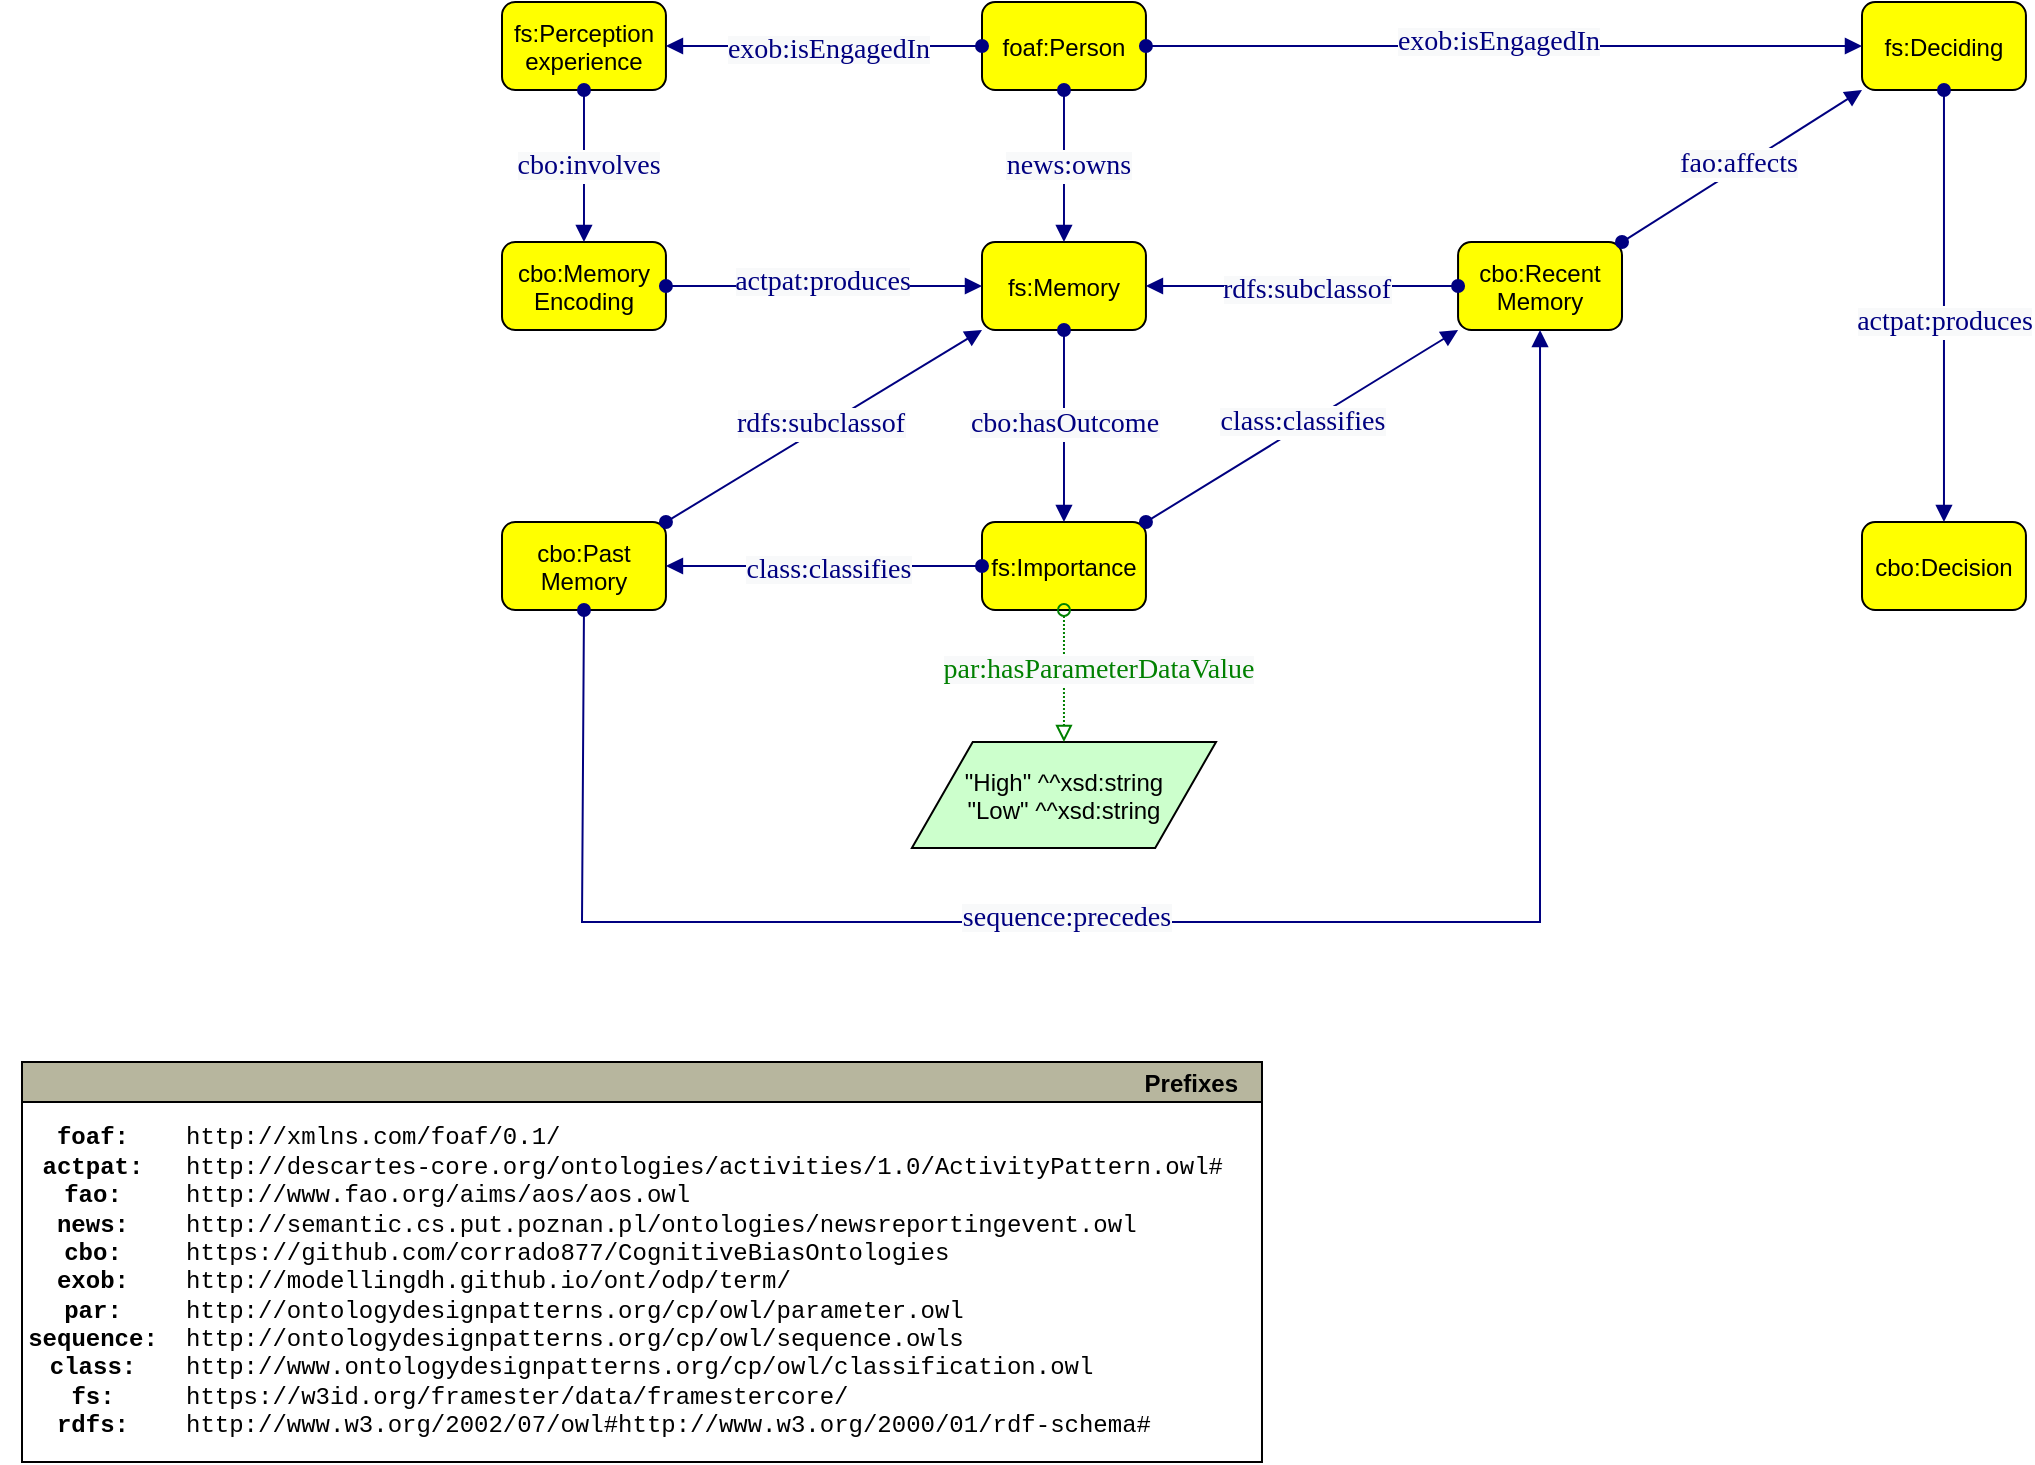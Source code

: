<mxfile version="23.1.6" type="device">
  <diagram name="Pagina-1" id="Qoa8plu6NF-_PzZokU5a">
    <mxGraphModel dx="1120" dy="434" grid="1" gridSize="10" guides="1" tooltips="1" connect="1" arrows="1" fold="1" page="1" pageScale="1" pageWidth="827" pageHeight="1169" math="0" shadow="0">
      <root>
        <mxCell id="0" />
        <mxCell id="1" parent="0" />
        <mxCell id="OBUHToqlX0FCcyiYSKW_-7" value="fs:Memory" style="graphMlID=n4;shape=rect;rounded=1;arcsize=30;fillColor=#ffff00;strokeColor=#000000;strokeWidth=1.0" parent="1" vertex="1">
          <mxGeometry x="520" y="340" width="81.968" height="44" as="geometry" />
        </mxCell>
        <mxCell id="OBUHToqlX0FCcyiYSKW_-12" value="foaf:Person" style="graphMlID=n4;shape=rect;rounded=1;arcsize=30;fillColor=#ffff00;strokeColor=#000000;strokeWidth=1.0" parent="1" vertex="1">
          <mxGeometry x="520" y="220" width="81.968" height="44" as="geometry" />
        </mxCell>
        <mxCell id="OBUHToqlX0FCcyiYSKW_-17" value="cbo:Recent&#xa;Memory" style="graphMlID=n4;shape=rect;rounded=1;arcsize=30;fillColor=#ffff00;strokeColor=#000000;strokeWidth=1.0" parent="1" vertex="1">
          <mxGeometry x="758.03" y="340" width="81.968" height="44" as="geometry" />
        </mxCell>
        <mxCell id="OBUHToqlX0FCcyiYSKW_-21" value="fs:Deciding" style="graphMlID=n4;shape=rect;rounded=1;arcsize=30;fillColor=#ffff00;strokeColor=#000000;strokeWidth=1.0" parent="1" vertex="1">
          <mxGeometry x="960" y="220" width="81.968" height="44" as="geometry" />
        </mxCell>
        <mxCell id="OBUHToqlX0FCcyiYSKW_-24" value="cbo:Decision" style="graphMlID=n4;shape=rect;rounded=1;arcsize=30;fillColor=#ffff00;strokeColor=#000000;strokeWidth=1.0" parent="1" vertex="1">
          <mxGeometry x="960" y="480" width="81.968" height="44" as="geometry" />
        </mxCell>
        <mxCell id="OBUHToqlX0FCcyiYSKW_-31" value="fs:Importance" style="graphMlID=n4;shape=rect;rounded=1;arcsize=30;fillColor=#ffff00;strokeColor=#000000;strokeWidth=1.0" parent="1" vertex="1">
          <mxGeometry x="520" y="480" width="81.968" height="44" as="geometry" />
        </mxCell>
        <mxCell id="OBUHToqlX0FCcyiYSKW_-42" value="fs:Perception&#xa;experience" style="graphMlID=n4;shape=rect;rounded=1;arcsize=30;fillColor=#ffff00;strokeColor=#000000;strokeWidth=1.0" parent="1" vertex="1">
          <mxGeometry x="280.002" y="220" width="81.968" height="44" as="geometry" />
        </mxCell>
        <mxCell id="OBUHToqlX0FCcyiYSKW_-44" value="cbo:Memory&#xa;Encoding" style="graphMlID=n4;shape=rect;rounded=1;arcsize=30;fillColor=#ffff00;strokeColor=#000000;strokeWidth=1.0" parent="1" vertex="1">
          <mxGeometry x="280" y="340" width="81.968" height="44" as="geometry" />
        </mxCell>
        <mxCell id="OBUHToqlX0FCcyiYSKW_-50" value="cbo:Past&#xa;Memory" style="graphMlID=n4;shape=rect;rounded=1;arcsize=30;fillColor=#ffff00;strokeColor=#000000;strokeWidth=1.0" parent="1" vertex="1">
          <mxGeometry x="280" y="480" width="81.968" height="44" as="geometry" />
        </mxCell>
        <mxCell id="711oS6TwsQ8YbBf1lQm6-1" value="&quot;High&quot; ^^xsd:string&#xa;&quot;Low&quot; ^^xsd:string" style="graphMlID=n6;shape=parallelogram;fillColor=#ccffcc;strokeColor=#000000;strokeWidth=1.0" vertex="1" parent="1">
          <mxGeometry x="484.95" y="590" width="152.06" height="53" as="geometry" />
        </mxCell>
        <mxCell id="711oS6TwsQ8YbBf1lQm6-6" value="" style="graphMlID=e0;rounded=0;endArrow=block;strokeColor=#000080;strokeWidth=1.0;startArrow=oval;startFill=1;endFill=1;exitX=1;exitY=0.5;exitDx=0;exitDy=0;entryX=0;entryY=0.5;entryDx=0;entryDy=0;" edge="1" parent="1" source="OBUHToqlX0FCcyiYSKW_-12" target="OBUHToqlX0FCcyiYSKW_-21">
          <mxGeometry relative="1" as="geometry">
            <mxPoint x="710" y="190.082" as="sourcePoint" />
            <mxPoint x="861" y="190" as="targetPoint" />
          </mxGeometry>
        </mxCell>
        <mxCell id="711oS6TwsQ8YbBf1lQm6-7" value="&lt;span style=&quot;color: rgb(0, 0, 128); font-family: dialog; background-color: rgb(248, 249, 250);&quot;&gt;&lt;font style=&quot;font-size: 14px;&quot;&gt;exob:isEngagedIn&lt;/font&gt;&lt;/span&gt;" style="text;html=1;align=center;verticalAlign=middle;resizable=0;points=[];labelBackgroundColor=#ffffff;" vertex="1" connectable="0" parent="711oS6TwsQ8YbBf1lQm6-6">
          <mxGeometry x="-0.017" y="2" relative="1" as="geometry">
            <mxPoint as="offset" />
          </mxGeometry>
        </mxCell>
        <mxCell id="711oS6TwsQ8YbBf1lQm6-8" value="" style="graphMlID=e0;rounded=0;endArrow=block;strokeColor=#000080;strokeWidth=1.0;startArrow=oval;startFill=1;endFill=1;exitX=0;exitY=0.5;exitDx=0;exitDy=0;entryX=1;entryY=0.5;entryDx=0;entryDy=0;" edge="1" parent="1" source="OBUHToqlX0FCcyiYSKW_-12" target="OBUHToqlX0FCcyiYSKW_-42">
          <mxGeometry relative="1" as="geometry">
            <mxPoint x="484.95" y="170.082" as="sourcePoint" />
            <mxPoint x="635.95" y="170" as="targetPoint" />
          </mxGeometry>
        </mxCell>
        <mxCell id="711oS6TwsQ8YbBf1lQm6-9" value="&lt;span style=&quot;color: rgb(0, 0, 128); font-family: dialog; background-color: rgb(248, 249, 250);&quot;&gt;&lt;font style=&quot;font-size: 14px;&quot;&gt;exob:isEngagedIn&lt;/font&gt;&lt;/span&gt;" style="text;html=1;align=center;verticalAlign=middle;resizable=0;points=[];labelBackgroundColor=#ffffff;" vertex="1" connectable="0" parent="711oS6TwsQ8YbBf1lQm6-8">
          <mxGeometry x="-0.017" y="2" relative="1" as="geometry">
            <mxPoint as="offset" />
          </mxGeometry>
        </mxCell>
        <mxCell id="711oS6TwsQ8YbBf1lQm6-11" value="" style="graphMlID=e0;rounded=0;endArrow=block;strokeColor=#000080;strokeWidth=1.0;startArrow=oval;startFill=1;endFill=1;exitX=0.5;exitY=1;exitDx=0;exitDy=0;entryX=0.5;entryY=0;entryDx=0;entryDy=0;" edge="1" parent="1" source="OBUHToqlX0FCcyiYSKW_-42" target="OBUHToqlX0FCcyiYSKW_-44">
          <mxGeometry relative="1" as="geometry">
            <mxPoint x="90" y="310.082" as="sourcePoint" />
            <mxPoint x="241" y="310" as="targetPoint" />
          </mxGeometry>
        </mxCell>
        <mxCell id="711oS6TwsQ8YbBf1lQm6-12" value="&lt;span style=&quot;color: rgb(0, 0, 128); font-family: dialog; background-color: rgb(248, 249, 250);&quot;&gt;&lt;font style=&quot;font-size: 14px;&quot;&gt;cbo:involves&lt;/font&gt;&lt;/span&gt;" style="text;html=1;align=center;verticalAlign=middle;resizable=0;points=[];labelBackgroundColor=#ffffff;" vertex="1" connectable="0" parent="711oS6TwsQ8YbBf1lQm6-11">
          <mxGeometry x="-0.017" y="2" relative="1" as="geometry">
            <mxPoint as="offset" />
          </mxGeometry>
        </mxCell>
        <mxCell id="711oS6TwsQ8YbBf1lQm6-13" value="" style="graphMlID=e0;rounded=0;endArrow=block;strokeColor=#000080;strokeWidth=1.0;startArrow=oval;startFill=1;endFill=1;exitX=0.5;exitY=1;exitDx=0;exitDy=0;entryX=0.5;entryY=0;entryDx=0;entryDy=0;" edge="1" parent="1" source="OBUHToqlX0FCcyiYSKW_-21" target="OBUHToqlX0FCcyiYSKW_-24">
          <mxGeometry relative="1" as="geometry">
            <mxPoint x="470" y="450.082" as="sourcePoint" />
            <mxPoint x="621" y="450" as="targetPoint" />
          </mxGeometry>
        </mxCell>
        <mxCell id="711oS6TwsQ8YbBf1lQm6-14" value="&lt;span style=&quot;color: rgb(0, 0, 128); font-family: dialog; background-color: rgb(248, 249, 250);&quot;&gt;&lt;font style=&quot;font-size: 14px;&quot;&gt;actpat:produces&lt;/font&gt;&lt;/span&gt;" style="text;html=1;align=center;verticalAlign=middle;resizable=0;points=[];labelBackgroundColor=#ffffff;" vertex="1" connectable="0" parent="711oS6TwsQ8YbBf1lQm6-13">
          <mxGeometry x="-0.017" y="2" relative="1" as="geometry">
            <mxPoint x="-2" y="10" as="offset" />
          </mxGeometry>
        </mxCell>
        <mxCell id="711oS6TwsQ8YbBf1lQm6-15" value="" style="graphMlID=e0;rounded=0;endArrow=block;strokeColor=#000080;strokeWidth=1.0;startArrow=oval;startFill=1;endFill=1;exitX=0.5;exitY=1;exitDx=0;exitDy=0;entryX=0.5;entryY=0;entryDx=0;entryDy=0;" edge="1" parent="1" source="OBUHToqlX0FCcyiYSKW_-12" target="OBUHToqlX0FCcyiYSKW_-7">
          <mxGeometry relative="1" as="geometry">
            <mxPoint x="470" y="350.082" as="sourcePoint" />
            <mxPoint x="621" y="350" as="targetPoint" />
          </mxGeometry>
        </mxCell>
        <mxCell id="711oS6TwsQ8YbBf1lQm6-16" value="&lt;span style=&quot;color: rgb(0, 0, 128); font-family: dialog; background-color: rgb(248, 249, 250);&quot;&gt;&lt;font style=&quot;font-size: 14px;&quot;&gt;news:owns&lt;/font&gt;&lt;/span&gt;" style="text;html=1;align=center;verticalAlign=middle;resizable=0;points=[];labelBackgroundColor=#ffffff;" vertex="1" connectable="0" parent="711oS6TwsQ8YbBf1lQm6-15">
          <mxGeometry x="-0.017" y="2" relative="1" as="geometry">
            <mxPoint as="offset" />
          </mxGeometry>
        </mxCell>
        <mxCell id="711oS6TwsQ8YbBf1lQm6-17" value="" style="graphMlID=e0;rounded=0;endArrow=block;strokeColor=#000080;strokeWidth=1.0;startArrow=oval;startFill=1;endFill=1;exitX=1;exitY=0.5;exitDx=0;exitDy=0;entryX=0;entryY=0.5;entryDx=0;entryDy=0;" edge="1" parent="1" source="OBUHToqlX0FCcyiYSKW_-44" target="OBUHToqlX0FCcyiYSKW_-7">
          <mxGeometry relative="1" as="geometry">
            <mxPoint x="470" y="460.082" as="sourcePoint" />
            <mxPoint x="621" y="460" as="targetPoint" />
          </mxGeometry>
        </mxCell>
        <mxCell id="711oS6TwsQ8YbBf1lQm6-18" value="&lt;span style=&quot;color: rgb(0, 0, 128); font-family: dialog; background-color: rgb(248, 249, 250);&quot;&gt;&lt;font style=&quot;font-size: 14px;&quot;&gt;actpat:produces&lt;/font&gt;&lt;/span&gt;" style="text;html=1;align=center;verticalAlign=middle;resizable=0;points=[];labelBackgroundColor=#ffffff;" vertex="1" connectable="0" parent="711oS6TwsQ8YbBf1lQm6-17">
          <mxGeometry x="-0.017" y="2" relative="1" as="geometry">
            <mxPoint as="offset" />
          </mxGeometry>
        </mxCell>
        <mxCell id="711oS6TwsQ8YbBf1lQm6-19" value="" style="graphMlID=e0;rounded=0;endArrow=block;strokeColor=#000080;strokeWidth=1.0;startArrow=oval;startFill=1;endFill=1;exitX=0;exitY=0.5;exitDx=0;exitDy=0;entryX=1;entryY=0.5;entryDx=0;entryDy=0;" edge="1" parent="1" source="OBUHToqlX0FCcyiYSKW_-17" target="OBUHToqlX0FCcyiYSKW_-7">
          <mxGeometry relative="1" as="geometry">
            <mxPoint x="520" y="180.082" as="sourcePoint" />
            <mxPoint x="671" y="180" as="targetPoint" />
          </mxGeometry>
        </mxCell>
        <mxCell id="711oS6TwsQ8YbBf1lQm6-20" value="&lt;span style=&quot;color: rgb(0, 0, 128); font-family: dialog; background-color: rgb(248, 249, 250);&quot;&gt;&lt;font style=&quot;font-size: 14px;&quot;&gt;rdfs:subclassof&lt;/font&gt;&lt;/span&gt;" style="text;html=1;align=center;verticalAlign=middle;resizable=0;points=[];labelBackgroundColor=#ffffff;" vertex="1" connectable="0" parent="711oS6TwsQ8YbBf1lQm6-19">
          <mxGeometry x="-0.017" y="2" relative="1" as="geometry">
            <mxPoint as="offset" />
          </mxGeometry>
        </mxCell>
        <mxCell id="711oS6TwsQ8YbBf1lQm6-21" value="" style="graphMlID=e0;rounded=0;endArrow=block;strokeColor=#000080;strokeWidth=1.0;startArrow=oval;startFill=1;endFill=1;exitX=1;exitY=0;exitDx=0;exitDy=0;entryX=0;entryY=1;entryDx=0;entryDy=0;" edge="1" parent="1" source="OBUHToqlX0FCcyiYSKW_-17" target="OBUHToqlX0FCcyiYSKW_-21">
          <mxGeometry relative="1" as="geometry">
            <mxPoint x="849" y="470.082" as="sourcePoint" />
            <mxPoint x="1000" y="470" as="targetPoint" />
          </mxGeometry>
        </mxCell>
        <mxCell id="711oS6TwsQ8YbBf1lQm6-22" value="&lt;span style=&quot;color: rgb(0, 0, 128); font-family: dialog; background-color: rgb(248, 249, 250);&quot;&gt;&lt;font style=&quot;font-size: 14px;&quot;&gt;fao:affects&lt;/font&gt;&lt;/span&gt;" style="text;html=1;align=center;verticalAlign=middle;resizable=0;points=[];labelBackgroundColor=#ffffff;" vertex="1" connectable="0" parent="711oS6TwsQ8YbBf1lQm6-21">
          <mxGeometry x="-0.017" y="2" relative="1" as="geometry">
            <mxPoint as="offset" />
          </mxGeometry>
        </mxCell>
        <mxCell id="711oS6TwsQ8YbBf1lQm6-23" value="" style="graphMlID=e0;rounded=0;endArrow=block;strokeColor=#000080;strokeWidth=1.0;startArrow=oval;startFill=1;endFill=1;exitX=0.5;exitY=1;exitDx=0;exitDy=0;entryX=0.5;entryY=0;entryDx=0;entryDy=0;" edge="1" parent="1" source="OBUHToqlX0FCcyiYSKW_-7" target="OBUHToqlX0FCcyiYSKW_-31">
          <mxGeometry relative="1" as="geometry">
            <mxPoint x="40" y="440.082" as="sourcePoint" />
            <mxPoint x="191" y="440" as="targetPoint" />
          </mxGeometry>
        </mxCell>
        <mxCell id="711oS6TwsQ8YbBf1lQm6-24" value="&lt;span style=&quot;color: rgb(0, 0, 128); font-family: dialog; background-color: rgb(248, 249, 250);&quot;&gt;&lt;font style=&quot;font-size: 14px;&quot;&gt;cbo:hasOutcome&lt;/font&gt;&lt;/span&gt;" style="text;html=1;align=center;verticalAlign=middle;resizable=0;points=[];labelBackgroundColor=#ffffff;" vertex="1" connectable="0" parent="711oS6TwsQ8YbBf1lQm6-23">
          <mxGeometry x="-0.017" y="2" relative="1" as="geometry">
            <mxPoint x="-2" as="offset" />
          </mxGeometry>
        </mxCell>
        <mxCell id="711oS6TwsQ8YbBf1lQm6-25" value="" style="graphMlID=e0;rounded=0;endArrow=block;strokeColor=#000080;strokeWidth=1.0;startArrow=oval;startFill=1;endFill=1;exitX=1;exitY=0;exitDx=0;exitDy=0;entryX=0;entryY=1;entryDx=0;entryDy=0;" edge="1" parent="1" source="OBUHToqlX0FCcyiYSKW_-50" target="OBUHToqlX0FCcyiYSKW_-7">
          <mxGeometry relative="1" as="geometry">
            <mxPoint x="60" y="440.082" as="sourcePoint" />
            <mxPoint x="211" y="440" as="targetPoint" />
          </mxGeometry>
        </mxCell>
        <mxCell id="711oS6TwsQ8YbBf1lQm6-26" value="&lt;span style=&quot;color: rgb(0, 0, 128); font-family: dialog; background-color: rgb(248, 249, 250);&quot;&gt;&lt;font style=&quot;font-size: 14px;&quot;&gt;rdfs:subclassof&lt;/font&gt;&lt;/span&gt;" style="text;html=1;align=center;verticalAlign=middle;resizable=0;points=[];labelBackgroundColor=#ffffff;" vertex="1" connectable="0" parent="711oS6TwsQ8YbBf1lQm6-25">
          <mxGeometry x="-0.017" y="2" relative="1" as="geometry">
            <mxPoint as="offset" />
          </mxGeometry>
        </mxCell>
        <mxCell id="711oS6TwsQ8YbBf1lQm6-27" value="" style="graphMlID=e0;rounded=0;endArrow=block;strokeColor=#000080;strokeWidth=1.0;startArrow=oval;startFill=1;endFill=1;exitX=0;exitY=0.5;exitDx=0;exitDy=0;entryX=1;entryY=0.5;entryDx=0;entryDy=0;" edge="1" parent="1" source="OBUHToqlX0FCcyiYSKW_-31" target="OBUHToqlX0FCcyiYSKW_-50">
          <mxGeometry relative="1" as="geometry">
            <mxPoint x="30" y="450.082" as="sourcePoint" />
            <mxPoint x="181" y="450" as="targetPoint" />
          </mxGeometry>
        </mxCell>
        <mxCell id="711oS6TwsQ8YbBf1lQm6-28" value="&lt;span style=&quot;color: rgb(0, 0, 128); font-family: dialog; background-color: rgb(248, 249, 250);&quot;&gt;&lt;font style=&quot;font-size: 14px;&quot;&gt;class:classifies&lt;/font&gt;&lt;/span&gt;" style="text;html=1;align=center;verticalAlign=middle;resizable=0;points=[];labelBackgroundColor=#ffffff;" vertex="1" connectable="0" parent="711oS6TwsQ8YbBf1lQm6-27">
          <mxGeometry x="-0.017" y="2" relative="1" as="geometry">
            <mxPoint as="offset" />
          </mxGeometry>
        </mxCell>
        <mxCell id="711oS6TwsQ8YbBf1lQm6-29" value="" style="graphMlID=e6;rounded=0;endArrow=block;strokeColor=#008000;dashed=1;dashPattern=1 1;strokeWidth=1.0;startArrow=oval;startFill=0;endFill=0;exitX=0.5;exitY=1;exitDx=0;exitDy=0;" edge="1" parent="1" source="OBUHToqlX0FCcyiYSKW_-31" target="711oS6TwsQ8YbBf1lQm6-1">
          <mxGeometry relative="1" as="geometry">
            <Array as="points" />
            <mxPoint x="110" y="740" as="sourcePoint" />
            <mxPoint x="386" y="740" as="targetPoint" />
          </mxGeometry>
        </mxCell>
        <mxCell id="711oS6TwsQ8YbBf1lQm6-30" value="&lt;span style=&quot;color: rgb(0, 128, 0); font-family: dialog; background-color: rgb(248, 249, 250);&quot;&gt;&lt;font style=&quot;font-size: 14px;&quot;&gt;par:hasParameterDataValue&lt;/font&gt;&lt;/span&gt;" style="text;html=1;align=center;verticalAlign=middle;resizable=0;points=[];labelBackgroundColor=#ffffff;" vertex="1" connectable="0" parent="711oS6TwsQ8YbBf1lQm6-29">
          <mxGeometry x="-0.087" y="3" relative="1" as="geometry">
            <mxPoint x="14" as="offset" />
          </mxGeometry>
        </mxCell>
        <mxCell id="711oS6TwsQ8YbBf1lQm6-31" value="" style="graphMlID=e0;rounded=0;endArrow=block;strokeColor=#000080;strokeWidth=1.0;startArrow=oval;startFill=1;endFill=1;exitX=1;exitY=0;exitDx=0;exitDy=0;entryX=0;entryY=1;entryDx=0;entryDy=0;" edge="1" parent="1" source="OBUHToqlX0FCcyiYSKW_-31" target="OBUHToqlX0FCcyiYSKW_-17">
          <mxGeometry relative="1" as="geometry">
            <mxPoint x="80" y="620.082" as="sourcePoint" />
            <mxPoint x="231" y="620" as="targetPoint" />
          </mxGeometry>
        </mxCell>
        <mxCell id="711oS6TwsQ8YbBf1lQm6-32" value="&lt;span style=&quot;color: rgb(0, 0, 128); font-family: dialog; background-color: rgb(248, 249, 250);&quot;&gt;&lt;font style=&quot;font-size: 14px;&quot;&gt;class:classifies&lt;/font&gt;&lt;/span&gt;" style="text;html=1;align=center;verticalAlign=middle;resizable=0;points=[];labelBackgroundColor=#ffffff;" vertex="1" connectable="0" parent="711oS6TwsQ8YbBf1lQm6-31">
          <mxGeometry x="-0.017" y="2" relative="1" as="geometry">
            <mxPoint x="2" y="-1" as="offset" />
          </mxGeometry>
        </mxCell>
        <mxCell id="711oS6TwsQ8YbBf1lQm6-33" value="" style="graphMlID=e0;rounded=0;endArrow=block;strokeColor=#000080;strokeWidth=1.0;startArrow=oval;startFill=1;endFill=1;exitX=0.5;exitY=1;exitDx=0;exitDy=0;entryX=0.5;entryY=1;entryDx=0;entryDy=0;" edge="1" parent="1" source="OBUHToqlX0FCcyiYSKW_-50" target="OBUHToqlX0FCcyiYSKW_-17">
          <mxGeometry relative="1" as="geometry">
            <mxPoint x="480" y="740.082" as="sourcePoint" />
            <mxPoint x="820" y="430" as="targetPoint" />
            <Array as="points">
              <mxPoint x="320" y="680" />
              <mxPoint x="710" y="680" />
              <mxPoint x="799" y="680" />
            </Array>
          </mxGeometry>
        </mxCell>
        <mxCell id="711oS6TwsQ8YbBf1lQm6-34" value="&lt;span style=&quot;color: rgb(0, 0, 128); font-family: dialog; background-color: rgb(248, 249, 250);&quot;&gt;&lt;font style=&quot;font-size: 14px;&quot;&gt;sequence:precedes&lt;/font&gt;&lt;/span&gt;" style="text;html=1;align=center;verticalAlign=middle;resizable=0;points=[];labelBackgroundColor=#ffffff;" vertex="1" connectable="0" parent="711oS6TwsQ8YbBf1lQm6-33">
          <mxGeometry x="-0.017" y="2" relative="1" as="geometry">
            <mxPoint x="-60" as="offset" />
          </mxGeometry>
        </mxCell>
        <mxCell id="711oS6TwsQ8YbBf1lQm6-40" value="Prefixes" style="graphMlID=n0;shape=swimlane;startSize=20;fillColor=#b7b69e;strokeColor=#000000;strokeWidth=1.0;align=right;spacingRight=10;fontStyle=1" vertex="1" parent="1">
          <mxGeometry x="40" y="750" width="619.996" height="200" as="geometry" />
        </mxCell>
        <mxCell id="711oS6TwsQ8YbBf1lQm6-41" value="&lt;div style=&quot;&quot;&gt;&lt;b style=&quot;background-color: initial;&quot;&gt;foaf:&lt;/b&gt;&lt;br&gt;&lt;/div&gt;&lt;b&gt;&lt;div style=&quot;&quot;&gt;&lt;b style=&quot;background-color: initial;&quot;&gt;actpat:&lt;/b&gt;&lt;/div&gt;&lt;div style=&quot;&quot;&gt;&lt;b style=&quot;background-color: initial;&quot;&gt;fao:&lt;/b&gt;&lt;/div&gt;&lt;div style=&quot;&quot;&gt;&lt;b style=&quot;background-color: initial;&quot;&gt;news:&lt;/b&gt;&lt;/div&gt;&lt;div style=&quot;&quot;&gt;&lt;b style=&quot;background-color: initial;&quot;&gt;cbo:&lt;/b&gt;&lt;/div&gt;&lt;div style=&quot;&quot;&gt;&lt;b style=&quot;background-color: initial;&quot;&gt;exob:&lt;/b&gt;&lt;/div&gt;&lt;div style=&quot;&quot;&gt;&lt;b style=&quot;background-color: initial;&quot;&gt;par:&lt;/b&gt;&lt;/div&gt;&lt;div style=&quot;&quot;&gt;&lt;b style=&quot;background-color: initial;&quot;&gt;sequence:&lt;/b&gt;&lt;/div&gt;&lt;div style=&quot;&quot;&gt;&lt;b style=&quot;background-color: initial;&quot;&gt;class:&lt;/b&gt;&lt;/div&gt;&lt;div style=&quot;&quot;&gt;fs:&lt;/div&gt;&lt;div style=&quot;&quot;&gt;&lt;b style=&quot;background-color: initial;&quot;&gt;rdfs:&lt;/b&gt;&lt;br&gt;&lt;/div&gt;&lt;/b&gt;" style="text;html=1;align=center;verticalAlign=middle;resizable=0;points=[];autosize=1;fontFamily=Courier New;" vertex="1" parent="711oS6TwsQ8YbBf1lQm6-40">
          <mxGeometry x="-10.004" y="25.0" width="90" height="170" as="geometry" />
        </mxCell>
        <mxCell id="711oS6TwsQ8YbBf1lQm6-42" value="&lt;div style=&quot;border-color: var(--border-color);&quot;&gt;&lt;span style=&quot;background-color: initial;&quot;&gt;http://xmlns.com/foaf/0.1/&lt;/span&gt;&lt;br&gt;&lt;/div&gt;http://descartes-core.org/ontologies/activities/1.0/ActivityPattern.owl#&lt;div style=&quot;border-color: var(--border-color);&quot;&gt;http://www.fao.org/aims/aos/aos.owl&amp;nbsp;&lt;br&gt;&lt;/div&gt;&lt;div style=&quot;border-color: var(--border-color);&quot;&gt;&lt;/div&gt;&lt;span style=&quot;text-align: center;&quot;&gt;http://semantic.cs.put.poznan.pl/ontologies/newsreportingevent.owl&amp;nbsp;&lt;/span&gt;&lt;b style=&quot;text-align: center; background-color: initial; border-color: var(--border-color);&quot;&gt;&lt;span style=&quot;border-color: var(--border-color);&quot;&gt;&lt;span style=&quot;border-color: var(--border-color);&quot;&gt;&amp;nbsp;&lt;/span&gt;&lt;/span&gt;&lt;/b&gt;&lt;span style=&quot;text-align: center;&quot;&gt;&lt;br&gt;&lt;/span&gt;&lt;span style=&quot;text-align: center;&quot;&gt;https://github.com/corrado877/CognitiveBiasOntologies&lt;/span&gt;&lt;b style=&quot;text-align: center; background-color: initial; border-color: var(--border-color);&quot;&gt;&lt;span style=&quot;border-color: var(--border-color);&quot;&gt;&lt;span style=&quot;border-color: var(--border-color);&quot;&gt;&amp;nbsp;&amp;nbsp;&lt;/span&gt;&lt;/span&gt;&lt;span style=&quot;border-color: var(--border-color);&quot;&gt;&lt;span style=&quot;border-color: var(--border-color);&quot;&gt;&amp;nbsp; &amp;nbsp;&amp;nbsp;&lt;/span&gt;&lt;/span&gt;&lt;/b&gt;&lt;span style=&quot;text-align: center;&quot;&gt;&lt;br&gt;&lt;/span&gt;&lt;span style=&quot;text-align: center;&quot;&gt;http://modellingdh.github.io/ont/odp/term/&lt;/span&gt;&lt;b&gt;&amp;nbsp;&lt;/b&gt;&lt;br&gt;http://ontologydesignpatterns.org/cp/owl/parameter.owl&amp;nbsp;&lt;br&gt;http://ontologydesignpatterns.org/cp/owl/sequence.owls&lt;br&gt;http://www.ontologydesignpatterns.org/cp/owl/classification.owl&lt;br&gt;https://w3id.org/framester/data/framestercore/&amp;nbsp;&lt;br&gt;&lt;span style=&quot;font-weight: normal; background-color: initial;&quot;&gt;http://www.w3.org/2002/07/owl#&lt;/span&gt;&lt;span style=&quot;border-color: var(--border-color); text-align: center;&quot;&gt;&lt;/span&gt;&lt;span style=&quot;text-align: center;&quot;&gt;http://www.w3.org/2000/01/rdf-schema#&lt;/span&gt;" style="text;html=1;align=left;verticalAlign=middle;resizable=0;points=[];autosize=1;fontFamily=Courier New;" vertex="1" parent="711oS6TwsQ8YbBf1lQm6-40">
          <mxGeometry x="79.996" y="25.0" width="540" height="170" as="geometry" />
        </mxCell>
      </root>
    </mxGraphModel>
  </diagram>
</mxfile>

